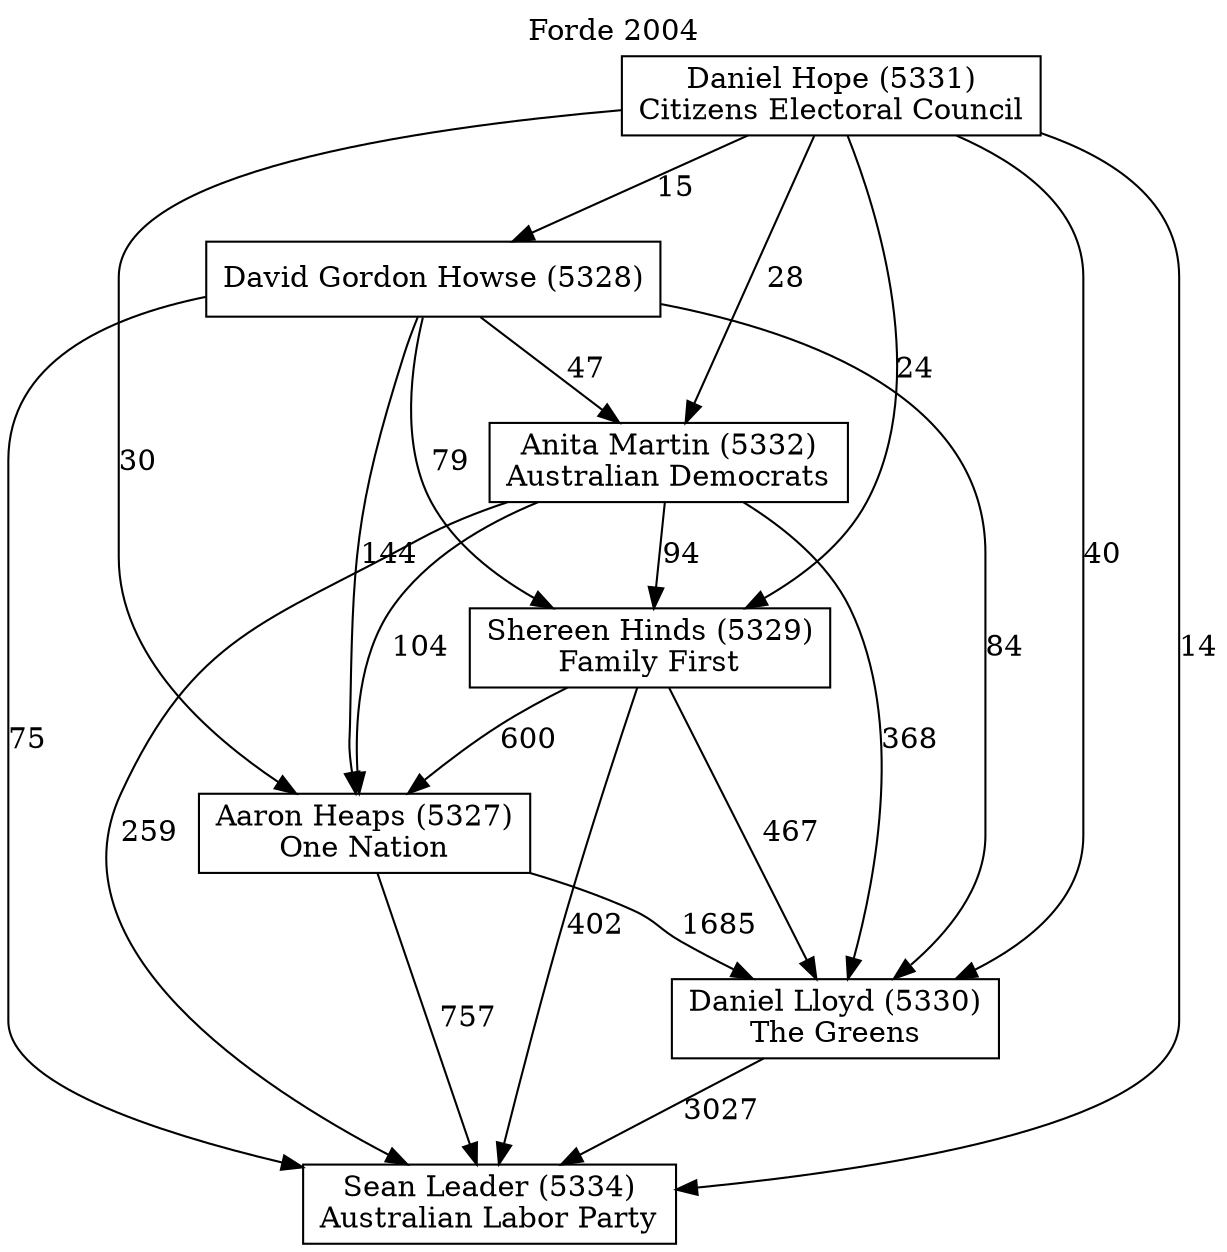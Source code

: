 // House preference flow
digraph "Sean Leader (5334)_Forde_2004" {
	graph [label="Forde 2004" labelloc=t mclimit=10]
	node [shape=box]
	"Aaron Heaps (5327)" [label="Aaron Heaps (5327)
One Nation"]
	"Anita Martin (5332)" [label="Anita Martin (5332)
Australian Democrats"]
	"Daniel Hope (5331)" [label="Daniel Hope (5331)
Citizens Electoral Council"]
	"Daniel Lloyd (5330)" [label="Daniel Lloyd (5330)
The Greens"]
	"David Gordon Howse (5328)" [label="David Gordon Howse (5328)
"]
	"Sean Leader (5334)" [label="Sean Leader (5334)
Australian Labor Party"]
	"Shereen Hinds (5329)" [label="Shereen Hinds (5329)
Family First"]
	"Aaron Heaps (5327)" -> "Daniel Lloyd (5330)" [label=1685]
	"Aaron Heaps (5327)" -> "Sean Leader (5334)" [label=757]
	"Anita Martin (5332)" -> "Aaron Heaps (5327)" [label=104]
	"Anita Martin (5332)" -> "Daniel Lloyd (5330)" [label=368]
	"Anita Martin (5332)" -> "Sean Leader (5334)" [label=259]
	"Anita Martin (5332)" -> "Shereen Hinds (5329)" [label=94]
	"Daniel Hope (5331)" -> "Aaron Heaps (5327)" [label=30]
	"Daniel Hope (5331)" -> "Anita Martin (5332)" [label=28]
	"Daniel Hope (5331)" -> "Daniel Lloyd (5330)" [label=40]
	"Daniel Hope (5331)" -> "David Gordon Howse (5328)" [label=15]
	"Daniel Hope (5331)" -> "Sean Leader (5334)" [label=14]
	"Daniel Hope (5331)" -> "Shereen Hinds (5329)" [label=24]
	"Daniel Lloyd (5330)" -> "Sean Leader (5334)" [label=3027]
	"David Gordon Howse (5328)" -> "Aaron Heaps (5327)" [label=144]
	"David Gordon Howse (5328)" -> "Anita Martin (5332)" [label=47]
	"David Gordon Howse (5328)" -> "Daniel Lloyd (5330)" [label=84]
	"David Gordon Howse (5328)" -> "Sean Leader (5334)" [label=75]
	"David Gordon Howse (5328)" -> "Shereen Hinds (5329)" [label=79]
	"Shereen Hinds (5329)" -> "Aaron Heaps (5327)" [label=600]
	"Shereen Hinds (5329)" -> "Daniel Lloyd (5330)" [label=467]
	"Shereen Hinds (5329)" -> "Sean Leader (5334)" [label=402]
}
